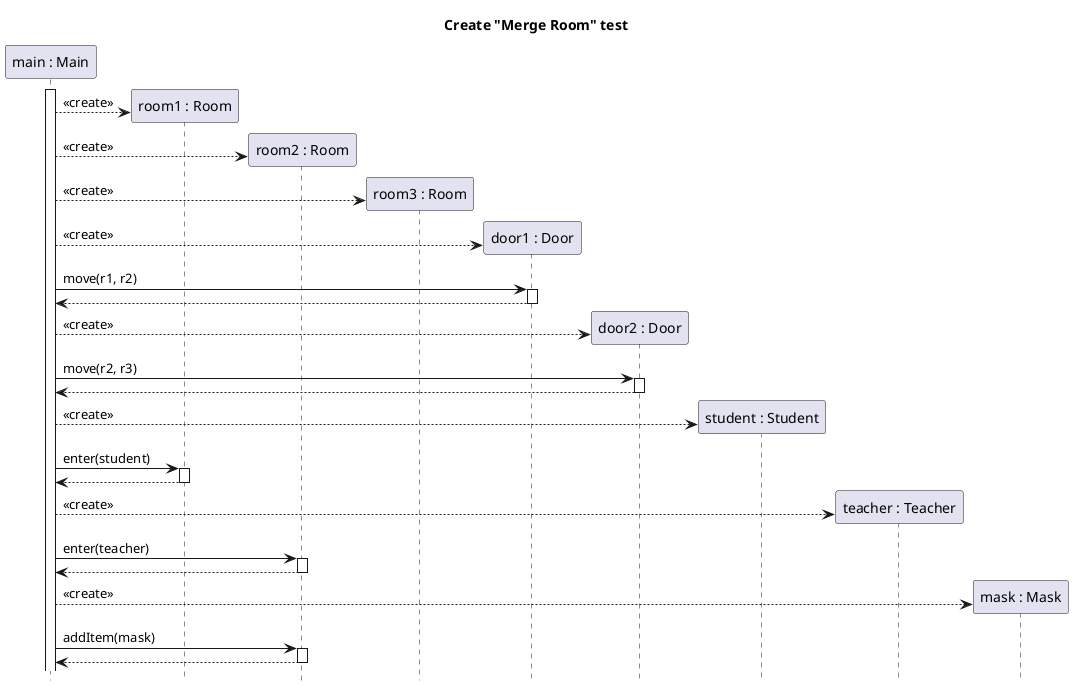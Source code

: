 @startuml room-merge-create
title Create "Merge Room" test
hide footbox
skinparam SequenceReferenceBackgroundColor white

participant "main : Main" as main
participant "room1 : Room" as r1
participant "room2 : Room" as r2
participant "room3 : Room" as r3
participant "door1 : Door" as door1
participant "door2 : Door" as door2
participant "student : Student" as student
participant "teacher : Teacher" as teacher
participant "mask : Mask" as mask

main++
create r1
main --> r1 : <<create>>
create r2
main --> r2 : <<create>>
create r3
main --> r3 : <<create>>
create door1
main --> door1 : <<create>>
main -> door1 ++ : move(r1, r2)
return
create door2
main --> door2 : <<create>>
main -> door2 ++ : move(r2, r3)
return
create student
main --> student : <<create>>
main -> r1 ++ : enter(student)
return
create teacher
main --> teacher : <<create>>
main -> r2 ++ : enter(teacher)
return
create mask
main --> mask : <<create>>
main -> r2 ++ : addItem(mask)
return


@enduml